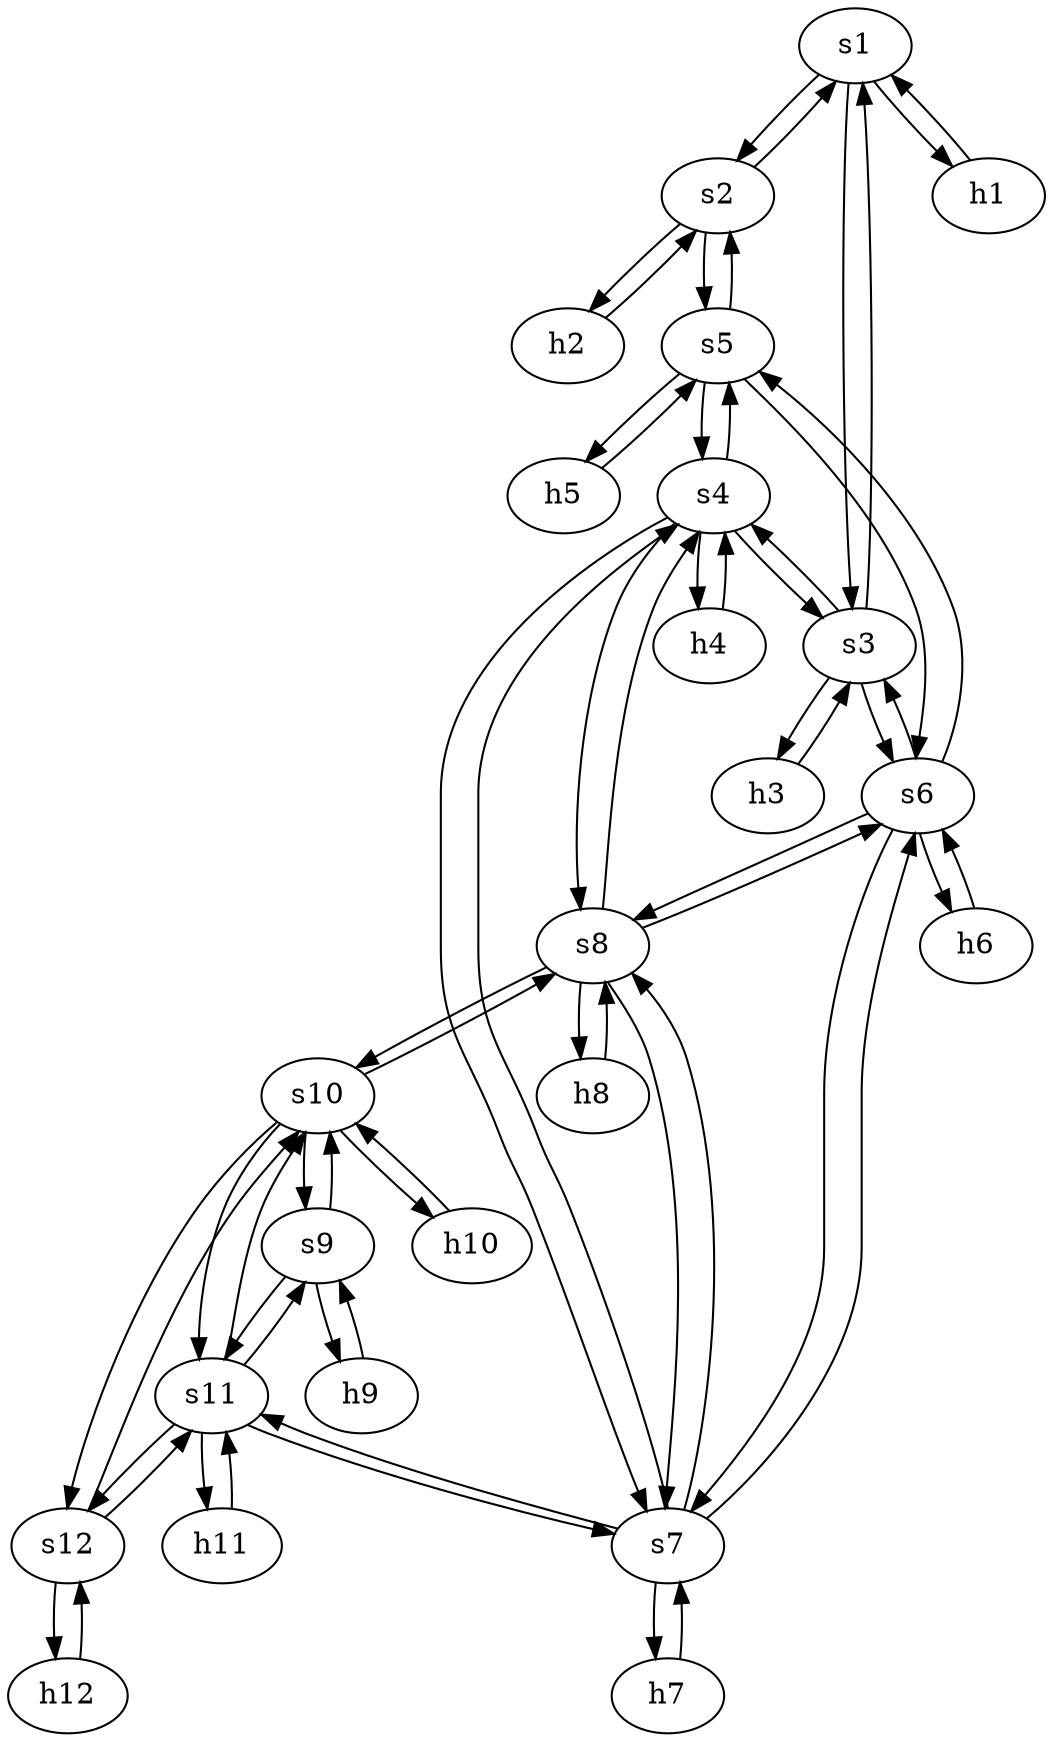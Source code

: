 digraph topology {

s1[type=switch,id=1,mac="20:00:00:00:00:01",ip="192.168.1.3"];
s2[type=switch,id=2,mac="20:00:00:00:00:02",ip="192.168.1.3"];
s3[type=switch,id=3,mac="20:00:00:00:00:03",ip="192.168.1.3"];
s4[type=switch,id=4,mac="20:00:00:00:00:04",ip="192.168.1.3"];
s5[type=switch,id=5,mac="20:00:00:00:00:05",ip="192.168.1.1"];
s6[type=switch,id=6,mac="20:00:00:00:00:06",ip="192.168.1.1"];
s7[type=switch,id=7,mac="20:00:00:00:00:07",ip="192.168.1.1"];
s8[type=switch,id=8,mac="20:00:00:00:00:08",ip="192.168.1.1"];
s9[type=switch,id=9,mac="20:00:00:00:00:09",ip="192.168.1.2"];
s10[type=switch,id=10,mac="20:00:00:00:00:0a",ip="192.168.1.2"];
s11[type=switch,id=11,mac="20:00:00:00:00:0b",ip="192.168.1.2"];
s12[type=switch,id=12,mac="20:00:00:00:00:0c",ip="192.168.1.2"];

h1[type=host,mac="00:00:00:00:00:01",ip="10.0.0.1"];
h2[type=host,mac="00:00:00:00:00:02",ip="10.0.0.2"];
h3[type=host,mac="00:00:00:00:00:03",ip="10.0.0.3"];
h4[type=host,mac="00:00:00:00:00:04",ip="10.0.0.4"];
h5[type=host,mac="00:00:00:00:00:05",ip="10.0.0.5"];
h6[type=host,mac="00:00:00:00:00:06",ip="10.0.0.6"];
h7[type=host,mac="00:00:00:00:00:07",ip="10.0.0.7"];
h8[type=host,mac="00:00:00:00:00:08",ip="10.0.0.8"];
h9[type=host,mac="00:00:00:00:00:09",ip="10.0.0.9"];
h10[type=host,mac="00:00:00:00:00:0a",ip="10.0.0.10"];
h11[type=host,mac="00:00:00:00:00:0b",ip="10.0.0.11"];
h12[type=host,mac="00:00:00:00:00:0c",ip="10.0.0.12"];

s1 -> s2 [src_port=2, dst_port=1, cost=0, capacity="1Gbps"];
s1 -> s3 [src_port=3, dst_port=1, cost=0, capacity="1Gbps"];

s2 -> s1 [src_port=1, dst_port=2, cost=0, capacity="1Gbps"];
s2 -> s5 [src_port=5, dst_port=2, cost=0, capacity="1Gbps"];

s3 -> s1 [src_port=1, dst_port=3, cost=0, capacity="1Gbps"];
s3 -> s4 [src_port=4, dst_port=3, cost=0, capacity="1Gbps"];
s3 -> s6 [src_port=6, dst_port=3, cost=0, capacity="1Gbps"];

s4 -> s3 [src_port=3, dst_port=4, cost=0, capacity="1Gbps"];
s4 -> s5 [src_port=5, dst_port=4, cost=0, capacity="1Gbps"];
s4 -> s7 [src_port=7, dst_port=4, cost=0, capacity="1Gbps"];
s4 -> s8 [src_port=8, dst_port=4, cost=0, capacity="1Gbps"];

s5 -> s2 [src_port=2, dst_port=5, cost=0, capacity="1Gbps"];
s5 -> s4 [src_port=4, dst_port=5, cost=0, capacity="1Gbps"];
s5 -> s6 [src_port=6, dst_port=5, cost=0, capacity="1Gbps"];

s6 -> s3 [src_port=3, dst_port=6, cost=0, capacity="1Gbps"];
s6 -> s5 [src_port=5, dst_port=6, cost=0, capacity="1Gbps"];
s6 -> s7 [src_port=7, dst_port=6, cost=0, capacity="1Gbps"];
s6 -> s8 [src_port=8, dst_port=6, cost=0, capacity="1Gbps"];

s7 -> s4 [src_port=4, dst_port=7, cost=0, capacity="1Gbps"];
s7 -> s6 [src_port=6, dst_port=7, cost=0, capacity="1Gbps"];
s7 -> s8 [src_port=8, dst_port=7, cost=0, capacity="1Gbps"];
s7 -> s11 [src_port=11, dst_port=7, cost=0, capacity="1Gbps"];

s8 -> s4 [src_port=4, dst_port=8, cost=0, capacity="1Gbps"];
s8 -> s6 [src_port=6, dst_port=8, cost=0, capacity="1Gbps"];
s8 -> s7 [src_port=7, dst_port=8, cost=0, capacity="1Gbps"];
s8 -> s10 [src_port=10, dst_port=8, cost=0, capacity="1Gbps"];

s9 -> s10 [src_port=10, dst_port=9, cost=0, capacity="1Gbps"];
s9 -> s11 [src_port=11, dst_port=9, cost=0, capacity="1Gbps"];

s10 -> s8 [src_port=8, dst_port=10, cost=0, capacity="1Gbps"];
s10 -> s9 [src_port=9, dst_port=10, cost=0, capacity="1Gbps"];
s10 -> s11 [src_port=11, dst_port=10, cost=0, capacity="1Gbps"];
s10 -> s12 [src_port=12, dst_port=10, cost=0, capacity="1Gbps"];

s11 -> s7 [src_port=7, dst_port=11, cost=0, capacity="1Gbps"];
s11 -> s9 [src_port=9, dst_port=11, cost=0, capacity="1Gbps"];
s11 -> s10 [src_port=10, dst_port=11, cost=0, capacity="1Gbps"];
s11 -> s12 [src_port=12, dst_port=11, cost=0, capacity="1Gbps"];

s12 -> s10 [src_port=10, dst_port=12, cost=0, capacity="1Gbps"];
s12 -> s11 [src_port=11, dst_port=12, cost=0, capacity="1Gbps"];

h1 -> s1 [src_port=1, dst_port=1, cost=0, capacity="10Gbps"];
s1 -> h1 [src_port=1, dst_port=1, cost=0, capacity="10Gbps"];

h2 -> s2 [src_port=1, dst_port=1, cost=0, capacity="10Gbps"];
s2 -> h2 [src_port=1, dst_port=1, cost=0, capacity="10Gbps"];

h3 -> s3 [src_port=1, dst_port=1, cost=0, capacity="10Gbps"];
s3 -> h3 [src_port=1, dst_port=1, cost=0, capacity="10Gbps"];

h4 -> s4 [src_port=1, dst_port=1, cost=0, capacity="10Gbps"];
s4 -> h4 [src_port=1, dst_port=1, cost=0, capacity="10Gbps"];

h5 -> s5 [src_port=1, dst_port=1, cost=0, capacity="10Gbps"];
s5 -> h5 [src_port=1, dst_port=1, cost=0, capacity="10Gbps"];

h6 -> s6 [src_port=1, dst_port=1, cost=0, capacity="10Gbps"];
s6 -> h6 [src_port=1, dst_port=1, cost=0, capacity="10Gbps"];

h7 -> s7 [src_port=1, dst_port=1, cost=0, capacity="10Gbps"];
s7 -> h7 [src_port=1, dst_port=1, cost=0, capacity="10Gbps"];

h8 -> s8 [src_port=1, dst_port=1, cost=0, capacity="10Gbps"];
s8 -> h8 [src_port=1, dst_port=1, cost=0, capacity="10Gbps"];

h9 -> s9 [src_port=1, dst_port=1, cost=0, capacity="10Gbps"];
s9 -> h9 [src_port=1, dst_port=1, cost=0, capacity="10Gbps"];

h10 -> s10 [src_port=1, dst_port=1, cost=0, capacity="10Gbps"];
s10 -> h10 [src_port=1, dst_port=1, cost=0, capacity="10Gbps"];

h11 -> s11 [src_port=1, dst_port=1, cost=0, capacity="10Gbps"];
s11 -> h11 [src_port=1, dst_port=1, cost=0, capacity="10Gbps"];

h12 -> s12 [src_port=1, dst_port=1, cost=0, capacity="10Gbps"];
s12 -> h12 [src_port=1, dst_port=1, cost=0, capacity="10Gbps"];


}
